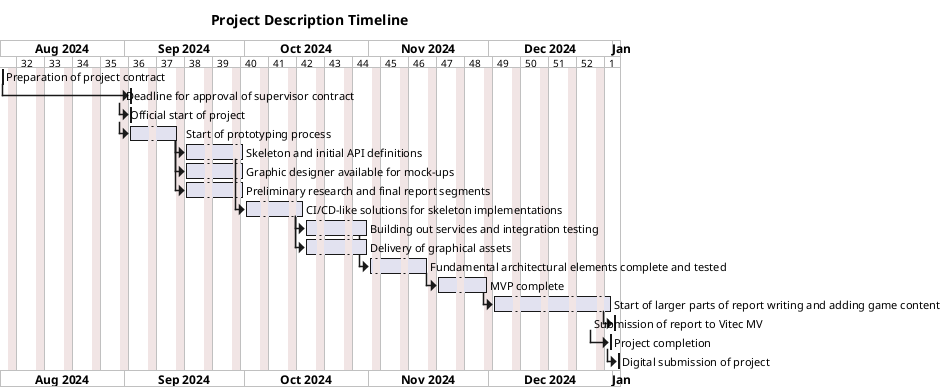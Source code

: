 @startgantt
Title Project Description Timeline

Project starts 2024-08-01
printscale weekly
saturday are closed
sunday are closed

[Preparation of project contract] starts 2024-08-01 and ends 2024-08-01
[Preparation of project contract] --> [Deadline for approval of supervisor contract]

[Deadline for approval of supervisor contract] starts 2024-08-31 and ends 2024-08-31
[Deadline for approval of supervisor contract] --> [Official start of project]

[Official start of project] starts 2024-09-01 and ends 2024-09-01
[Official start of project] --> [Start of prototyping process]

[Start of prototyping process] starts 2024-09-01 and ends 2024-09-15
[Start of prototyping process] --> [Skeleton and initial API definitions]
[Start of prototyping process] --> [Graphic designer available for mock-ups]
[Start of prototyping process] --> [Preliminary research and final report segments]

[Skeleton and initial API definitions] starts 2024-09-15 and ends 2024-09-30
[Graphic designer available for mock-ups] starts 2024-09-15 and ends 2024-09-30
[Preliminary research and final report segments] starts 2024-09-15 and ends 2024-09-30
[Skeleton and initial API definitions] --> [CI/CD-like solutions for skeleton implementations]

[CI/CD-like solutions for skeleton implementations] starts 2024-10-01 and ends 2024-10-15
[CI/CD-like solutions for skeleton implementations] --> [Building out services and integration testing]
[CI/CD-like solutions for skeleton implementations] --> [Delivery of graphical assets]

[Building out services and integration testing] starts 2024-10-15 and ends 2024-10-31
[Delivery of graphical assets] starts 2024-10-01 and ends 2024-10-31
[Building out services and integration testing] --> [Fundamental architectural elements complete and tested]

[Fundamental architectural elements complete and tested] starts 2024-11-01 and ends 2024-11-15
[Fundamental architectural elements complete and tested] --> [MVP complete]

[MVP complete] starts 2024-11-15 and ends 2024-11-30
[MVP complete] --> [Start of larger parts of report writing and adding game content]

[Start of larger parts of report writing and adding game content] starts 2024-11-15 and ends 2024-12-31
[Start of larger parts of report writing and adding game content] --> [Submission of report to Vitec MV]

[Submission of report to Vitec MV] starts 2024-12-26 and ends 2024-12-26
[Submission of report to Vitec MV] --> [Project completion]

[Project completion] starts 2024-12-31 and ends 2024-12-31
[Project completion] --> [Digital submission of project]

[Digital submission of project] starts 2025-01-02 and ends 2025-01-02

@endgantt
